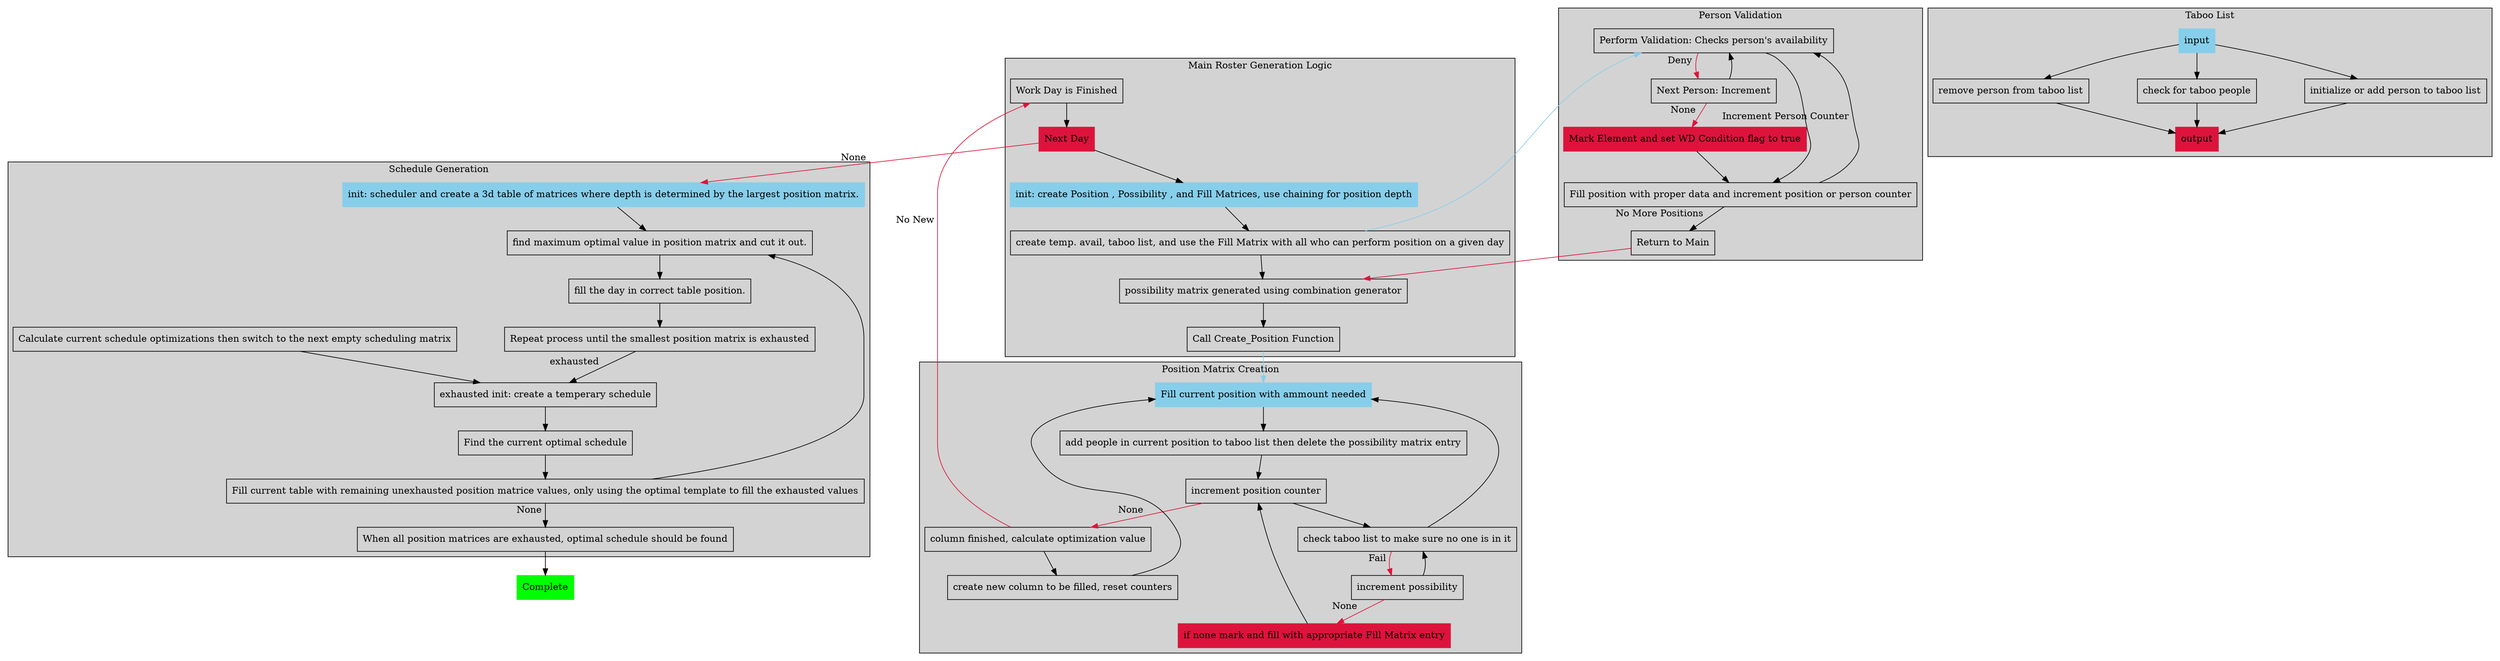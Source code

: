 digraph algorithm{

    /* Default Graph Options */

    node [shape = rectangle]
    compound = true;
    //splines = ortho;
    nodesep = 1;


    /* Position Matrix Generated Variables */

    subgraph cluster_valid {
        label = "Person Validation";
        style = filled;
        validate [label = "Perform Validation: Checks person's availability"];
        next_person [label = "Next Person: Increment"];
        no_person [label = "Mark Element and set WD Condition flag to true", style = filled, color = crimson];
        wd_condition [label = "Return to Main"];
        fill_position [label = "Fill position with proper data and increment position or person counter"];

        validate -> next_person [xlabel = "Deny ", color = crimson];
        validate -> fill_position;
        next_person -> validate;
        next_person -> no_person [xlabel = "None ", color = crimson];
        no_person -> fill_position;
        fill_position -> wd_condition [xlabel = "No More Positions "];
        fill_position -> validate [xlabel = "Increment Person Counter "];
    }

    subgraph cluster_taboo {
        label = "Taboo List";
        style = filled;
        taboo_input [label = "input", color = skyblue, style = filled];
        add_taboo [label = "initialize or add person to taboo list"];
        remove_taboo [label = "remove person from taboo list"];
        check_taboo [label = "check for taboo people"];
        taboo_output [label = "output", color = crimson, style = filled];

        taboo_input -> add_taboo -> taboo_output;
        taboo_input -> remove_taboo -> taboo_output;
        taboo_input -> check_taboo -> taboo_output;
    }

    subgraph cluster_main {
        label = "Main Roster Generation Logic";
        style = filled;
        pos_matrix_init [label = "init: create Position , Possibility , and Fill Matrices, use chaining for position depth", style = filled, color = skyblue];
        next_day [label = "Next Day", color = crimson, style = filled];
        temps [label = "create temp. avail, taboo list, and use the Fill Matrix with all who can perform position on a given day"];
        possibility_calc [label = "possibility matrix generated using combination generator"];
        position_calc [label = "Call Create_Position Function"];
        wd_finish [label = "Work Day is Finished"];

        pos_matrix_init -> temps -> possibility_calc;
        possibility_calc -> position_calc;
        wd_finish -> next_day -> pos_matrix_init;
    }

    subgraph cluster_position {
        label = "Position Matrix Creation";
        style = filled;
        create_init [label = "Fill current position with ammount needed", color = skyblue, style = filled];
        delete_matrix_entry [label = "add people in current position to taboo list then delete the possibility matrix entry"];
        next_pos [label = "increment position counter"];
        no_pos [label = "column finished, calculate optimization value"];
        next_possibility [label = "increment possibility"];
        no_possibility [label = "if none mark and fill with appropriate Fill Matrix entry", color = crimson, style = filled];
        pos_check [label = "check taboo list to make sure no one is in it"];
        next_column [label = "create new column to be filled, reset counters"];

        create_init -> delete_matrix_entry -> next_pos -> pos_check;
        next_pos -> no_pos [xlabel = "None ", color = crimson];
        pos_check -> create_init;
        pos_check -> next_possibility [xlabel = "Fail ", color = crimson];
        next_possibility -> no_possibility [xlabel = "None ", color = crimson];
        next_possibility -> pos_check;
        no_possibility -> next_pos;
        no_pos -> next_column -> create_init;
    }


    /* Schedule Generation Variables */

    subgraph cluster_schedule {
        label = "Schedule Generation";
        style = filled;
        sch_init [label = "init: scheduler and create a 3d table of matrices where depth is determined by the largest position matrix.", style = filled, color = skyblue];
        find_max_pos [label = "find maximum optimal value in position matrix and cut it out."];
        fill_day [label = "fill the day in correct table position."];
        incr_elm [label = "Calculate current schedule optimizations then switch to the next empty scheduling matrix"];
        repeat [label = "Repeat process until the smallest position matrix is exhausted"];
        exhaust_init [label = "exhausted init: create a temperary schedule"];
        find_max_sch [label = "Find the current optimal schedule"];
        fill_remaining [label = "Fill current table with remaining unexhausted position matrice values, only using the optimal template to fill the exhausted values"];
        all_exhaust [label = "When all position matrices are exhausted, optimal schedule should be found"];

        sch_init -> find_max_pos -> fill_day -> repeat;
        incr_elm -> exhaust_init;
        repeat -> exhaust_init [xlabel = "exhausted "];
        exhaust_init -> find_max_sch -> fill_remaining -> find_max_pos;
        fill_remaining -> all_exhaust [xlabel = "None "];
    }


    /* Position Matrix Generation Logic */

    complete [label = "Complete", style = filled, color = green];

    temps -> validate [color = skyblue];
    wd_condition -> possibility_calc [color = crimson];
    position_calc -> create_init [color = skyblue];
    no_pos -> wd_finish [xlabel = "No New ", color = crimson];


    /* Schedule Generation Logic */

    next_day -> sch_init [xlabel = "None ", color = crimson];
    all_exhaust -> complete;
}
